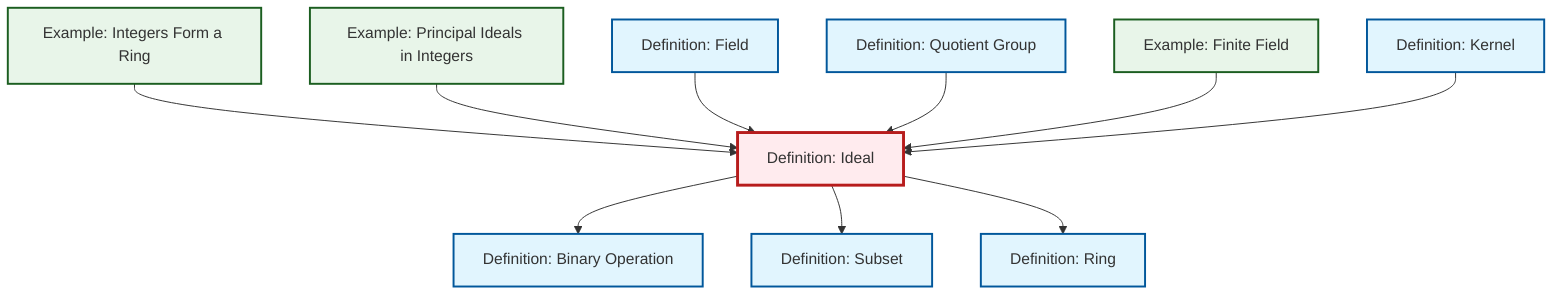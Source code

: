 graph TD
    classDef definition fill:#e1f5fe,stroke:#01579b,stroke-width:2px
    classDef theorem fill:#f3e5f5,stroke:#4a148c,stroke-width:2px
    classDef axiom fill:#fff3e0,stroke:#e65100,stroke-width:2px
    classDef example fill:#e8f5e9,stroke:#1b5e20,stroke-width:2px
    classDef current fill:#ffebee,stroke:#b71c1c,stroke-width:3px
    def-field["Definition: Field"]:::definition
    def-kernel["Definition: Kernel"]:::definition
    def-ideal["Definition: Ideal"]:::definition
    ex-integers-ring["Example: Integers Form a Ring"]:::example
    def-binary-operation["Definition: Binary Operation"]:::definition
    def-quotient-group["Definition: Quotient Group"]:::definition
    ex-principal-ideal["Example: Principal Ideals in Integers"]:::example
    def-subset["Definition: Subset"]:::definition
    def-ring["Definition: Ring"]:::definition
    ex-finite-field["Example: Finite Field"]:::example
    ex-integers-ring --> def-ideal
    def-ideal --> def-binary-operation
    ex-principal-ideal --> def-ideal
    def-ideal --> def-subset
    def-field --> def-ideal
    def-quotient-group --> def-ideal
    ex-finite-field --> def-ideal
    def-ideal --> def-ring
    def-kernel --> def-ideal
    class def-ideal current